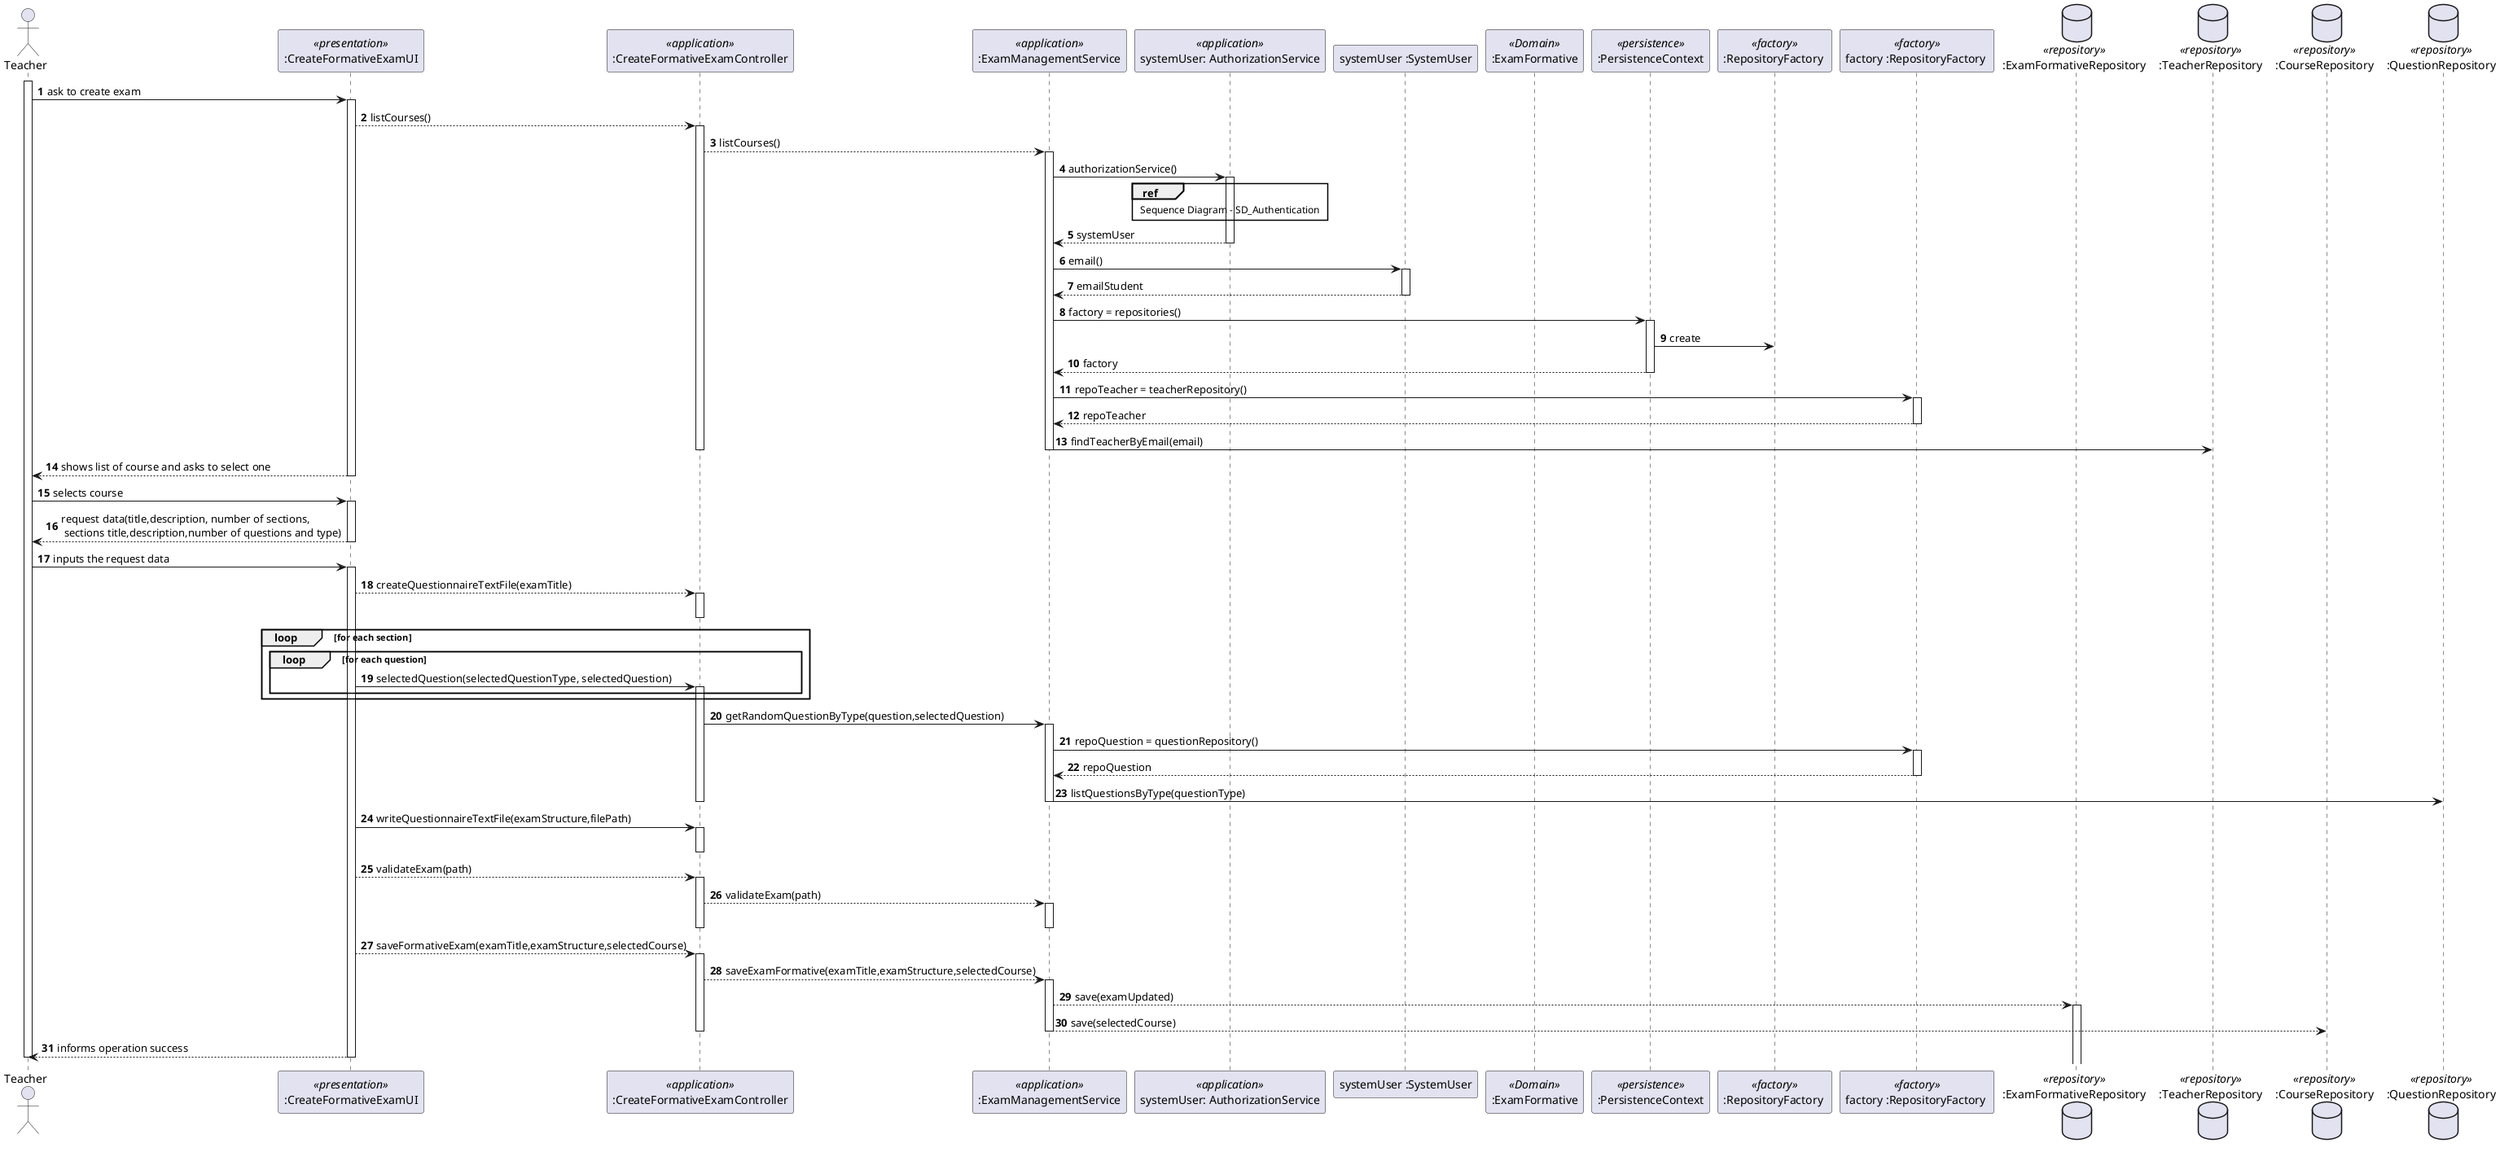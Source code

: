 @startuml
autonumber

actor Teacher as Actor
participant ":CreateFormativeExamUI" as UI <<presentation>>
participant ":CreateFormativeExamController" as ctrl <<application>>
participant ":ExamManagementService" as service <<application>>
participant "systemUser: AuthorizationService" as auth <<application>>
participant "systemUser :SystemUser" as user
participant ":ExamFormative" as Exam <<Domain>>
participant ":PersistenceContext" as persist <<persistence>>
participant ":RepositoryFactory " as rfcls <<factory>>
participant "factory :RepositoryFactory " as factory <<factory>>

database ":ExamFormativeRepository" as examFRepo <<repository>>
database ":TeacherRepository" as teacherRepo <<repository>>
database ":CourseRepository" as courseRepo <<repository>>
database ":QuestionRepository" as questionRepo <<repository>>


activate Actor
Actor -> UI : ask to create exam
activate UI
UI-->ctrl:listCourses()

activate ctrl
ctrl-->service:listCourses()

activate service
service-> auth: authorizationService()
activate auth
ref over auth
Sequence Diagram - SD_Authentication
end
auth-->service: systemUser
deactivate auth
service -> user: email()
activate user
user-->service: emailStudent
deactivate user
service -> persist: factory = repositories()
activate persist
persist -> rfcls: create
persist --> service: factory
deactivate persist
service -> factory: repoTeacher = teacherRepository()
activate factory
factory --> service: repoTeacher
deactivate factory
service -> teacherRepo: findTeacherByEmail(email)
deactivate persist
deactivate service
deactivate ctrl
UI --> Actor : shows list of course and asks to select one
deactivate UI

Actor -> UI : selects course
activate UI
UI -->Actor : request data(title,description, number of sections,\n sections title,description,number of questions and type)
deactivate UI

Actor -> UI : inputs the request data
activate UI
UI-->ctrl:createQuestionnaireTextFile(examTitle)
activate ctrl
deactivate ctrl
loop for each section
loop for each question
UI->ctrl: selectedQuestion(selectedQuestionType, selectedQuestion)
activate ctrl
end
end
ctrl->service:getRandomQuestionByType(question,selectedQuestion)
activate service
service -> factory: repoQuestion = questionRepository()
activate factory
factory --> service: repoQuestion
deactivate factory
service -> questionRepo: listQuestionsByType(questionType)
deactivate service
deactivate ctrl
UI->ctrl: writeQuestionnaireTextFile(examStructure,filePath)
activate ctrl
deactivate ctrl
deactivate  service
deactivate ctrl
UI-->ctrl:validateExam(path)
activate ctrl

ctrl-->service:validateExam(path)

activate service

deactivate service
deactivate ctrl

UI-->ctrl:saveFormativeExam(examTitle,examStructure,selectedCourse)
activate ctrl
ctrl-->service:saveExamFormative(examTitle,examStructure,selectedCourse)
activate service
service-->examFRepo:save(examUpdated)
activate examFRepo
service-->courseRepo:save(selectedCourse)

deactivate service
deactivate ctrl

UI --> Actor : informs operation success
deactivate UI
deactivate Actor

@enduml